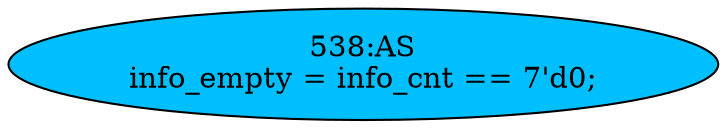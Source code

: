strict digraph "" {
	node [label="\N"];
	"538:AS"	 [ast="<pyverilog.vparser.ast.Assign object at 0x7feea1c0ba50>",
		def_var="['info_empty']",
		fillcolor=deepskyblue,
		label="538:AS
info_empty = info_cnt == 7'd0;",
		statements="[]",
		style=filled,
		typ=Assign,
		use_var="['info_cnt']"];
}
